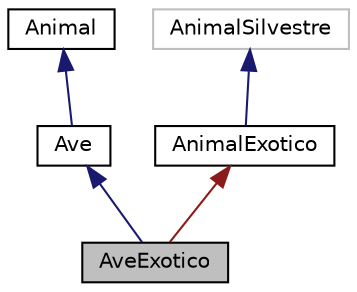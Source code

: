digraph "AveExotico"
{
  edge [fontname="Helvetica",fontsize="10",labelfontname="Helvetica",labelfontsize="10"];
  node [fontname="Helvetica",fontsize="10",shape=record];
  Node5 [label="AveExotico",height=0.2,width=0.4,color="black", fillcolor="grey75", style="filled", fontcolor="black"];
  Node6 -> Node5 [dir="back",color="midnightblue",fontsize="10",style="solid",fontname="Helvetica"];
  Node6 [label="Ave",height=0.2,width=0.4,color="black", fillcolor="white", style="filled",URL="$classAve.html"];
  Node7 -> Node6 [dir="back",color="midnightblue",fontsize="10",style="solid",fontname="Helvetica"];
  Node7 [label="Animal",height=0.2,width=0.4,color="black", fillcolor="white", style="filled",URL="$classAnimal.html"];
  Node8 -> Node5 [dir="back",color="firebrick4",fontsize="10",style="solid",fontname="Helvetica"];
  Node8 [label="AnimalExotico",height=0.2,width=0.4,color="black", fillcolor="white", style="filled",URL="$classAnimalExotico.html"];
  Node9 -> Node8 [dir="back",color="midnightblue",fontsize="10",style="solid",fontname="Helvetica"];
  Node9 [label="AnimalSilvestre",height=0.2,width=0.4,color="grey75", fillcolor="white", style="filled"];
}
